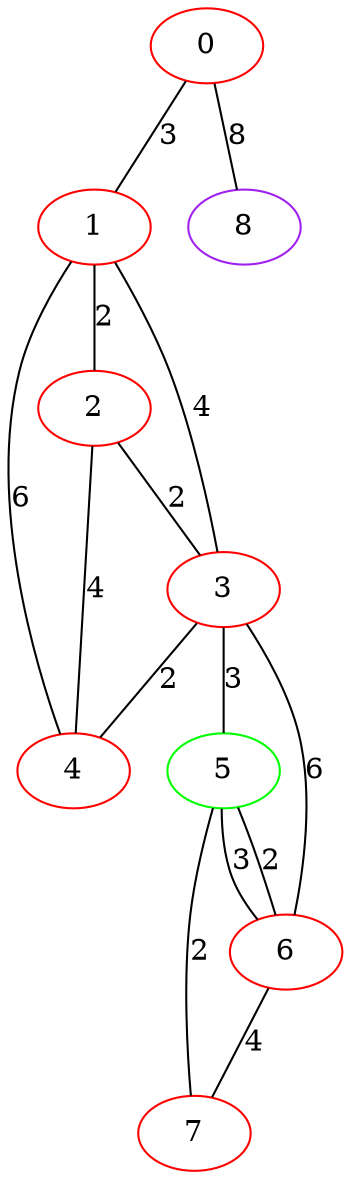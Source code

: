 graph "" {
0 [color=red, weight=1];
1 [color=red, weight=1];
2 [color=red, weight=1];
3 [color=red, weight=1];
4 [color=red, weight=1];
5 [color=green, weight=2];
6 [color=red, weight=1];
7 [color=red, weight=1];
8 [color=purple, weight=4];
0 -- 8  [key=0, label=8];
0 -- 1  [key=0, label=3];
1 -- 2  [key=0, label=2];
1 -- 3  [key=0, label=4];
1 -- 4  [key=0, label=6];
2 -- 3  [key=0, label=2];
2 -- 4  [key=0, label=4];
3 -- 4  [key=0, label=2];
3 -- 5  [key=0, label=3];
3 -- 6  [key=0, label=6];
5 -- 6  [key=0, label=3];
5 -- 6  [key=1, label=2];
5 -- 7  [key=0, label=2];
6 -- 7  [key=0, label=4];
}
